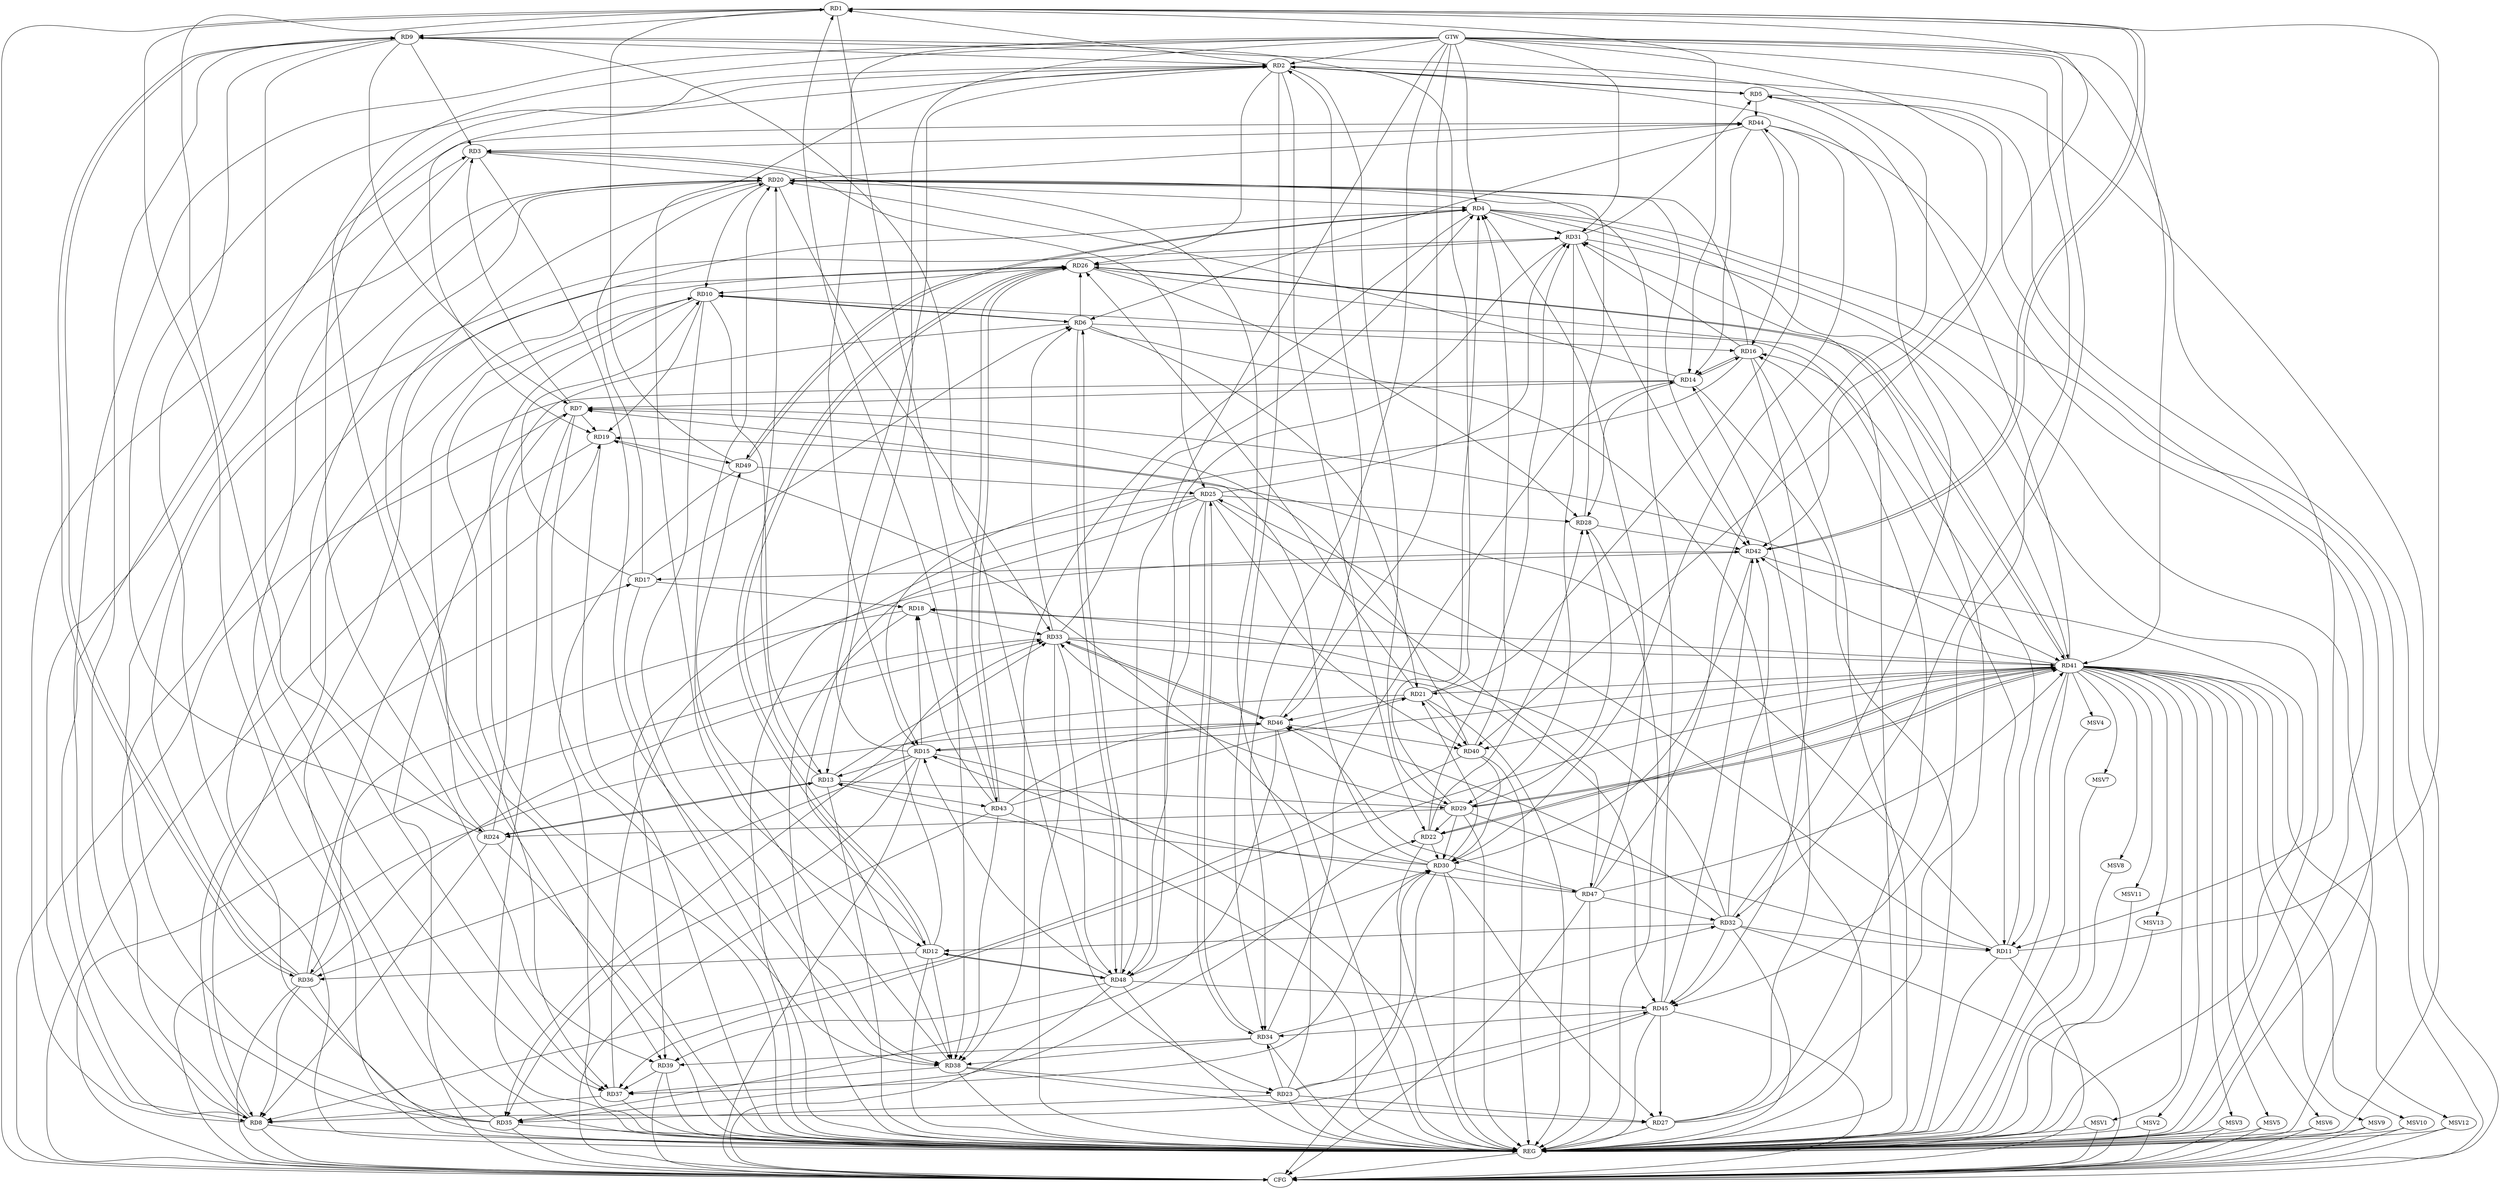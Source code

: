 strict digraph G {
  RD1 [ label="RD1" ];
  RD2 [ label="RD2" ];
  RD3 [ label="RD3" ];
  RD4 [ label="RD4" ];
  RD5 [ label="RD5" ];
  RD6 [ label="RD6" ];
  RD7 [ label="RD7" ];
  RD8 [ label="RD8" ];
  RD9 [ label="RD9" ];
  RD10 [ label="RD10" ];
  RD11 [ label="RD11" ];
  RD12 [ label="RD12" ];
  RD13 [ label="RD13" ];
  RD14 [ label="RD14" ];
  RD15 [ label="RD15" ];
  RD16 [ label="RD16" ];
  RD17 [ label="RD17" ];
  RD18 [ label="RD18" ];
  RD19 [ label="RD19" ];
  RD20 [ label="RD20" ];
  RD21 [ label="RD21" ];
  RD22 [ label="RD22" ];
  RD23 [ label="RD23" ];
  RD24 [ label="RD24" ];
  RD25 [ label="RD25" ];
  RD26 [ label="RD26" ];
  RD27 [ label="RD27" ];
  RD28 [ label="RD28" ];
  RD29 [ label="RD29" ];
  RD30 [ label="RD30" ];
  RD31 [ label="RD31" ];
  RD32 [ label="RD32" ];
  RD33 [ label="RD33" ];
  RD34 [ label="RD34" ];
  RD35 [ label="RD35" ];
  RD36 [ label="RD36" ];
  RD37 [ label="RD37" ];
  RD38 [ label="RD38" ];
  RD39 [ label="RD39" ];
  RD40 [ label="RD40" ];
  RD41 [ label="RD41" ];
  RD42 [ label="RD42" ];
  RD43 [ label="RD43" ];
  RD44 [ label="RD44" ];
  RD45 [ label="RD45" ];
  RD46 [ label="RD46" ];
  RD47 [ label="RD47" ];
  RD48 [ label="RD48" ];
  RD49 [ label="RD49" ];
  GTW [ label="GTW" ];
  REG [ label="REG" ];
  CFG [ label="CFG" ];
  MSV1 [ label="MSV1" ];
  MSV2 [ label="MSV2" ];
  MSV3 [ label="MSV3" ];
  MSV4 [ label="MSV4" ];
  MSV5 [ label="MSV5" ];
  MSV6 [ label="MSV6" ];
  MSV7 [ label="MSV7" ];
  MSV8 [ label="MSV8" ];
  MSV9 [ label="MSV9" ];
  MSV10 [ label="MSV10" ];
  MSV11 [ label="MSV11" ];
  MSV12 [ label="MSV12" ];
  MSV13 [ label="MSV13" ];
  RD2 -> RD1;
  RD1 -> RD9;
  RD11 -> RD1;
  RD1 -> RD14;
  RD1 -> RD37;
  RD1 -> RD38;
  RD1 -> RD40;
  RD1 -> RD42;
  RD42 -> RD1;
  RD43 -> RD1;
  RD49 -> RD1;
  RD2 -> RD5;
  RD5 -> RD2;
  RD9 -> RD2;
  RD2 -> RD12;
  RD15 -> RD2;
  RD2 -> RD19;
  RD2 -> RD22;
  RD24 -> RD2;
  RD2 -> RD26;
  RD2 -> RD29;
  RD32 -> RD2;
  RD2 -> RD34;
  RD2 -> RD39;
  RD46 -> RD2;
  RD7 -> RD3;
  RD8 -> RD3;
  RD9 -> RD3;
  RD3 -> RD20;
  RD23 -> RD3;
  RD3 -> RD25;
  RD3 -> RD38;
  RD44 -> RD3;
  RD20 -> RD4;
  RD29 -> RD4;
  RD4 -> RD31;
  RD33 -> RD4;
  RD35 -> RD4;
  RD4 -> RD38;
  RD40 -> RD4;
  RD4 -> RD41;
  RD47 -> RD4;
  RD4 -> RD49;
  RD49 -> RD4;
  RD31 -> RD5;
  RD41 -> RD5;
  RD5 -> RD44;
  RD6 -> RD10;
  RD10 -> RD6;
  RD6 -> RD16;
  RD17 -> RD6;
  RD6 -> RD21;
  RD6 -> RD26;
  RD33 -> RD6;
  RD44 -> RD6;
  RD6 -> RD48;
  RD48 -> RD6;
  RD9 -> RD7;
  RD14 -> RD7;
  RD7 -> RD19;
  RD24 -> RD7;
  RD30 -> RD7;
  RD7 -> RD38;
  RD40 -> RD7;
  RD7 -> RD41;
  RD14 -> RD8;
  RD8 -> RD17;
  RD20 -> RD8;
  RD24 -> RD8;
  RD8 -> RD26;
  RD36 -> RD8;
  RD37 -> RD8;
  RD40 -> RD8;
  RD8 -> RD44;
  RD45 -> RD8;
  RD21 -> RD9;
  RD9 -> RD23;
  RD35 -> RD9;
  RD9 -> RD36;
  RD36 -> RD9;
  RD9 -> RD37;
  RD47 -> RD9;
  RD10 -> RD11;
  RD10 -> RD13;
  RD17 -> RD10;
  RD10 -> RD19;
  RD20 -> RD10;
  RD24 -> RD10;
  RD26 -> RD10;
  RD10 -> RD37;
  RD10 -> RD38;
  RD11 -> RD16;
  RD11 -> RD19;
  RD11 -> RD25;
  RD29 -> RD11;
  RD32 -> RD11;
  RD41 -> RD11;
  RD12 -> RD26;
  RD26 -> RD12;
  RD32 -> RD12;
  RD12 -> RD33;
  RD12 -> RD36;
  RD12 -> RD38;
  RD12 -> RD48;
  RD48 -> RD12;
  RD12 -> RD49;
  RD15 -> RD13;
  RD13 -> RD20;
  RD13 -> RD24;
  RD24 -> RD13;
  RD13 -> RD29;
  RD30 -> RD13;
  RD13 -> RD33;
  RD13 -> RD43;
  RD14 -> RD16;
  RD16 -> RD14;
  RD14 -> RD20;
  RD27 -> RD14;
  RD14 -> RD28;
  RD34 -> RD14;
  RD44 -> RD14;
  RD16 -> RD15;
  RD15 -> RD18;
  RD15 -> RD35;
  RD15 -> RD36;
  RD15 -> RD41;
  RD46 -> RD15;
  RD47 -> RD15;
  RD48 -> RD15;
  RD16 -> RD20;
  RD27 -> RD16;
  RD16 -> RD31;
  RD44 -> RD16;
  RD16 -> RD45;
  RD17 -> RD18;
  RD17 -> RD20;
  RD42 -> RD17;
  RD32 -> RD18;
  RD18 -> RD33;
  RD18 -> RD36;
  RD41 -> RD18;
  RD43 -> RD18;
  RD30 -> RD19;
  RD36 -> RD19;
  RD19 -> RD49;
  RD20 -> RD24;
  RD28 -> RD20;
  RD20 -> RD33;
  RD35 -> RD20;
  RD38 -> RD20;
  RD20 -> RD42;
  RD20 -> RD44;
  RD45 -> RD20;
  RD21 -> RD26;
  RD30 -> RD21;
  RD21 -> RD35;
  RD21 -> RD40;
  RD41 -> RD21;
  RD43 -> RD21;
  RD21 -> RD44;
  RD21 -> RD46;
  RD22 -> RD28;
  RD29 -> RD22;
  RD22 -> RD30;
  RD22 -> RD31;
  RD35 -> RD22;
  RD22 -> RD41;
  RD41 -> RD22;
  RD23 -> RD27;
  RD23 -> RD30;
  RD23 -> RD34;
  RD23 -> RD35;
  RD38 -> RD23;
  RD23 -> RD45;
  RD29 -> RD24;
  RD25 -> RD28;
  RD25 -> RD31;
  RD25 -> RD34;
  RD34 -> RD25;
  RD25 -> RD38;
  RD25 -> RD39;
  RD25 -> RD40;
  RD25 -> RD47;
  RD25 -> RD48;
  RD49 -> RD25;
  RD26 -> RD28;
  RD31 -> RD26;
  RD35 -> RD26;
  RD26 -> RD41;
  RD41 -> RD26;
  RD26 -> RD43;
  RD43 -> RD26;
  RD30 -> RD27;
  RD27 -> RD31;
  RD38 -> RD27;
  RD45 -> RD27;
  RD29 -> RD28;
  RD28 -> RD42;
  RD29 -> RD30;
  RD31 -> RD29;
  RD29 -> RD33;
  RD29 -> RD41;
  RD41 -> RD29;
  RD30 -> RD37;
  RD40 -> RD30;
  RD42 -> RD30;
  RD44 -> RD30;
  RD30 -> RD47;
  RD48 -> RD30;
  RD36 -> RD31;
  RD31 -> RD42;
  RD31 -> RD48;
  RD34 -> RD32;
  RD32 -> RD42;
  RD32 -> RD45;
  RD32 -> RD46;
  RD47 -> RD32;
  RD36 -> RD33;
  RD33 -> RD41;
  RD33 -> RD45;
  RD33 -> RD46;
  RD46 -> RD33;
  RD33 -> RD48;
  RD34 -> RD38;
  RD34 -> RD39;
  RD45 -> RD34;
  RD46 -> RD35;
  RD38 -> RD37;
  RD39 -> RD37;
  RD41 -> RD37;
  RD37 -> RD42;
  RD43 -> RD38;
  RD48 -> RD39;
  RD41 -> RD40;
  RD46 -> RD40;
  RD41 -> RD42;
  RD47 -> RD41;
  RD45 -> RD42;
  RD43 -> RD46;
  RD48 -> RD45;
  RD47 -> RD46;
  GTW -> RD32;
  GTW -> RD4;
  GTW -> RD15;
  GTW -> RD45;
  GTW -> RD41;
  GTW -> RD42;
  GTW -> RD46;
  GTW -> RD39;
  GTW -> RD11;
  GTW -> RD8;
  GTW -> RD2;
  GTW -> RD13;
  GTW -> RD34;
  GTW -> RD31;
  GTW -> RD48;
  RD1 -> REG;
  RD2 -> REG;
  RD3 -> REG;
  RD4 -> REG;
  RD5 -> REG;
  RD6 -> REG;
  RD7 -> REG;
  RD8 -> REG;
  RD9 -> REG;
  RD10 -> REG;
  RD11 -> REG;
  RD12 -> REG;
  RD13 -> REG;
  RD14 -> REG;
  RD15 -> REG;
  RD16 -> REG;
  RD17 -> REG;
  RD18 -> REG;
  RD19 -> REG;
  RD20 -> REG;
  RD21 -> REG;
  RD22 -> REG;
  RD23 -> REG;
  RD24 -> REG;
  RD25 -> REG;
  RD26 -> REG;
  RD27 -> REG;
  RD28 -> REG;
  RD29 -> REG;
  RD30 -> REG;
  RD31 -> REG;
  RD32 -> REG;
  RD33 -> REG;
  RD34 -> REG;
  RD35 -> REG;
  RD36 -> REG;
  RD37 -> REG;
  RD38 -> REG;
  RD39 -> REG;
  RD40 -> REG;
  RD41 -> REG;
  RD42 -> REG;
  RD43 -> REG;
  RD44 -> REG;
  RD45 -> REG;
  RD46 -> REG;
  RD47 -> REG;
  RD48 -> REG;
  RD49 -> REG;
  RD5 -> CFG;
  RD30 -> CFG;
  RD43 -> CFG;
  RD4 -> CFG;
  RD15 -> CFG;
  RD8 -> CFG;
  RD47 -> CFG;
  RD45 -> CFG;
  RD11 -> CFG;
  RD6 -> CFG;
  RD39 -> CFG;
  RD36 -> CFG;
  RD48 -> CFG;
  RD35 -> CFG;
  RD33 -> CFG;
  RD1 -> CFG;
  RD19 -> CFG;
  RD7 -> CFG;
  RD46 -> CFG;
  RD32 -> CFG;
  REG -> CFG;
  RD41 -> MSV1;
  RD41 -> MSV2;
  RD41 -> MSV3;
  MSV1 -> REG;
  MSV1 -> CFG;
  MSV2 -> REG;
  MSV2 -> CFG;
  MSV3 -> REG;
  MSV3 -> CFG;
  RD41 -> MSV4;
  MSV4 -> REG;
  RD41 -> MSV5;
  MSV5 -> REG;
  MSV5 -> CFG;
  RD41 -> MSV6;
  MSV6 -> REG;
  MSV6 -> CFG;
  RD41 -> MSV7;
  RD41 -> MSV8;
  RD41 -> MSV9;
  RD41 -> MSV10;
  RD41 -> MSV11;
  MSV7 -> REG;
  MSV8 -> REG;
  MSV9 -> REG;
  MSV9 -> CFG;
  MSV10 -> REG;
  MSV10 -> CFG;
  MSV11 -> REG;
  RD41 -> MSV12;
  RD41 -> MSV13;
  MSV12 -> REG;
  MSV12 -> CFG;
  MSV13 -> REG;
}

